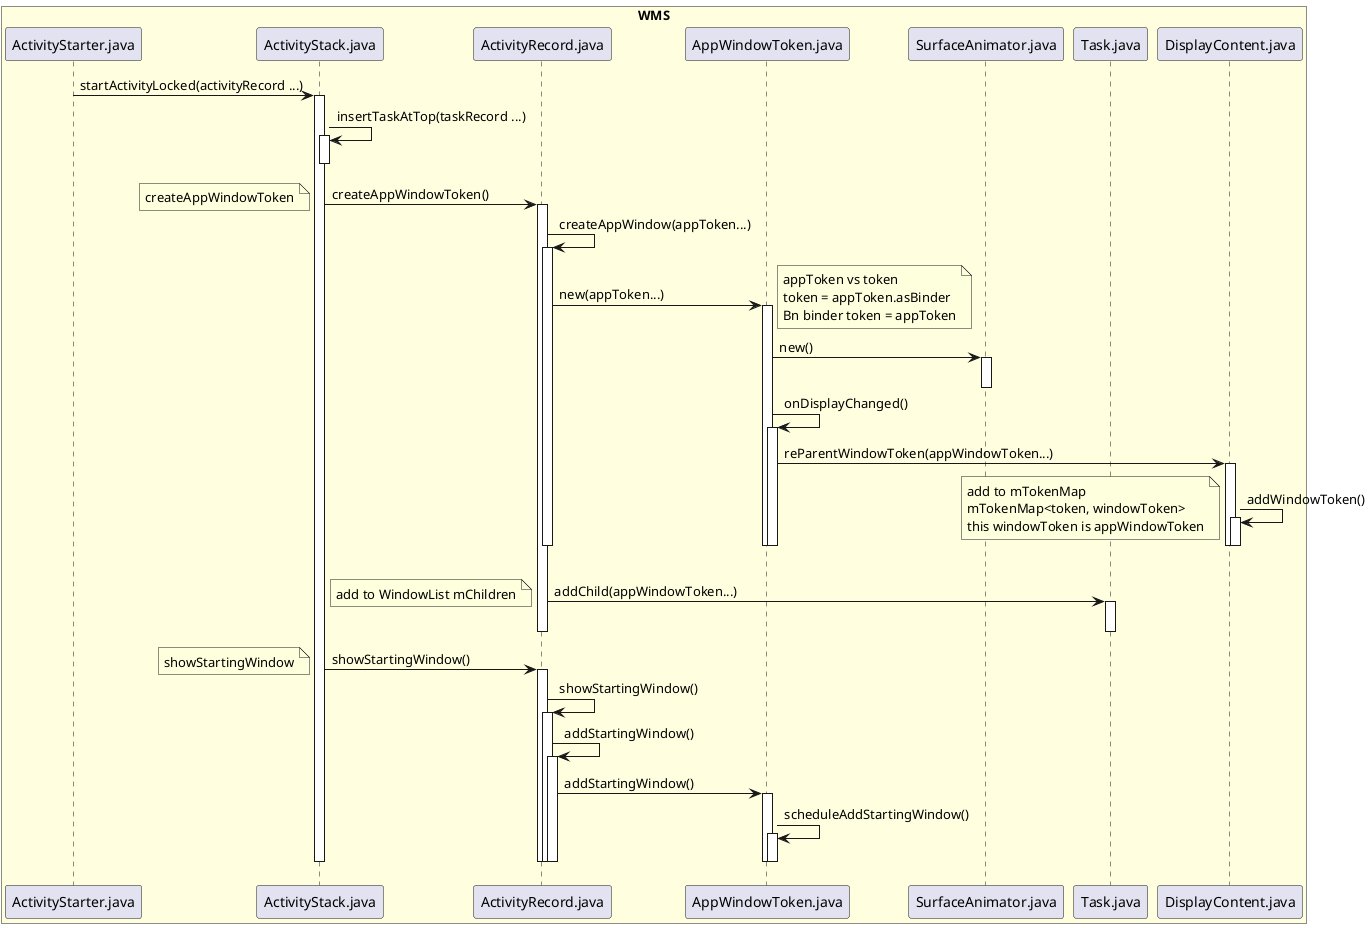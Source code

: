 @startuml

box "WMS"  #LightYellow
participant ActivityStarter.java
participant ActivityStack.java
participant ActivityRecord.java
participant AppWindowToken.java
participant SurfaceAnimator.java
participant Task.java
participant DisplayContent.java
end box


ActivityStarter.java -> ActivityStack.java : startActivityLocked(activityRecord ...)
activate ActivityStack.java
ActivityStack.java -> ActivityStack.java : insertTaskAtTop(taskRecord ...)
activate ActivityStack.java
deactivate ActivityStack.java

ActivityStack.java -> ActivityRecord.java : createAppWindowToken()
activate ActivityRecord.java
note left: createAppWindowToken
ActivityRecord.java -> ActivityRecord.java : createAppWindow(appToken...)
activate ActivityRecord.java
ActivityRecord.java -> AppWindowToken.java : new(appToken...)
activate AppWindowToken.java
note right
appToken vs token
token = appToken.asBinder
Bn binder token = appToken
end note
AppWindowToken.java -> SurfaceAnimator.java : new()
activate SurfaceAnimator.java
deactivate SurfaceAnimator.java
AppWindowToken.java -> AppWindowToken.java : onDisplayChanged()
activate AppWindowToken.java
AppWindowToken.java -> DisplayContent.java : reParentWindowToken(appWindowToken...)
activate DisplayContent.java
DisplayContent.java -> DisplayContent.java : addWindowToken()
activate DisplayContent.java
deactivate DisplayContent.java
deactivate DisplayContent.java
deactivate AppWindowToken.java
deactivate AppWindowToken.java
deactivate ActivityRecord.java
note left
add to mTokenMap
mTokenMap<token, windowToken>
this windowToken is appWindowToken
end note
ActivityRecord.java -> Task.java : addChild(appWindowToken...)
activate Task.java
deactivate Task.java
deactivate ActivityRecord.java
note left: add to WindowList mChildren

ActivityStack.java -> ActivityRecord.java :showStartingWindow()
activate ActivityRecord.java
note left: showStartingWindow
ActivityRecord.java -> ActivityRecord.java :showStartingWindow()
activate ActivityRecord.java
ActivityRecord.java -> ActivityRecord.java :addStartingWindow()
activate ActivityRecord.java
ActivityRecord.java -> AppWindowToken.java :addStartingWindow()
activate AppWindowToken.java
AppWindowToken.java -> AppWindowToken.java :scheduleAddStartingWindow()
activate AppWindowToken.java
deactivate AppWindowToken.java
deactivate AppWindowToken.java
deactivate ActivityRecord.java
deactivate ActivityRecord.java
deactivate ActivityRecord.java
deactivate ActivityStack.java

@enduml